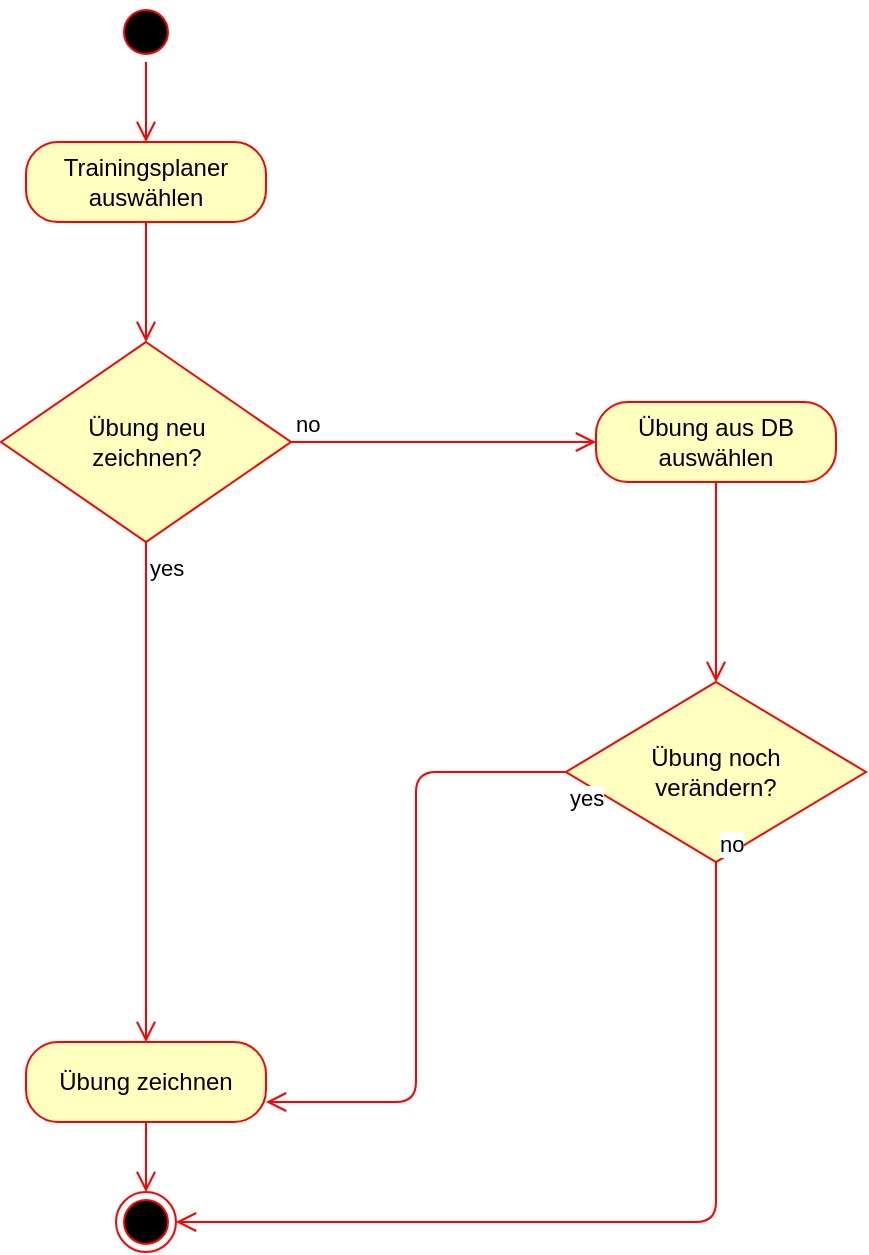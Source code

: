 <mxfile version="10.6.6" type="device"><diagram id="2eblBtLTz1YaL6fNycRf" name="Page-1"><mxGraphModel dx="974" dy="636" grid="1" gridSize="10" guides="1" tooltips="1" connect="1" arrows="1" fold="1" page="1" pageScale="1" pageWidth="3300" pageHeight="4681" math="0" shadow="0"><root><mxCell id="0"/><mxCell id="1" parent="0"/><mxCell id="m4I99FbHQHrp5A32CBIl-1" value="" style="ellipse;html=1;shape=startState;fillColor=#000000;strokeColor=#ff0000;" vertex="1" parent="1"><mxGeometry x="220" y="50" width="30" height="30" as="geometry"/></mxCell><mxCell id="m4I99FbHQHrp5A32CBIl-2" value="" style="edgeStyle=orthogonalEdgeStyle;html=1;verticalAlign=bottom;endArrow=open;endSize=8;strokeColor=#ff0000;" edge="1" source="m4I99FbHQHrp5A32CBIl-1" parent="1" target="m4I99FbHQHrp5A32CBIl-3"><mxGeometry relative="1" as="geometry"><mxPoint x="235" y="140" as="targetPoint"/></mxGeometry></mxCell><mxCell id="m4I99FbHQHrp5A32CBIl-3" value="Trainingsplaner auswählen" style="rounded=1;whiteSpace=wrap;html=1;arcSize=40;fontColor=#000000;fillColor=#ffffc0;strokeColor=#ff0000;" vertex="1" parent="1"><mxGeometry x="175" y="120" width="120" height="40" as="geometry"/></mxCell><mxCell id="m4I99FbHQHrp5A32CBIl-4" value="" style="edgeStyle=orthogonalEdgeStyle;html=1;verticalAlign=bottom;endArrow=open;endSize=8;strokeColor=#ff0000;" edge="1" source="m4I99FbHQHrp5A32CBIl-3" parent="1" target="m4I99FbHQHrp5A32CBIl-5"><mxGeometry relative="1" as="geometry"><mxPoint x="235" y="220" as="targetPoint"/></mxGeometry></mxCell><mxCell id="m4I99FbHQHrp5A32CBIl-5" value="Übung neu&lt;br&gt;zeichnen?" style="rhombus;whiteSpace=wrap;html=1;fillColor=#ffffc0;strokeColor=#ff0000;" vertex="1" parent="1"><mxGeometry x="162.5" y="220" width="145" height="100" as="geometry"/></mxCell><mxCell id="m4I99FbHQHrp5A32CBIl-6" value="no" style="edgeStyle=orthogonalEdgeStyle;html=1;align=left;verticalAlign=bottom;endArrow=open;endSize=8;strokeColor=#ff0000;" edge="1" source="m4I99FbHQHrp5A32CBIl-5" parent="1" target="m4I99FbHQHrp5A32CBIl-8"><mxGeometry x="-1" relative="1" as="geometry"><mxPoint x="410" y="270" as="targetPoint"/></mxGeometry></mxCell><mxCell id="m4I99FbHQHrp5A32CBIl-8" value="Übung aus DB&lt;br&gt;auswählen&lt;br&gt;" style="rounded=1;whiteSpace=wrap;html=1;arcSize=40;fontColor=#000000;fillColor=#ffffc0;strokeColor=#ff0000;" vertex="1" parent="1"><mxGeometry x="460" y="250" width="120" height="40" as="geometry"/></mxCell><mxCell id="m4I99FbHQHrp5A32CBIl-12" value="Übung noch&lt;br&gt;verändern?&lt;br&gt;" style="rhombus;whiteSpace=wrap;html=1;fillColor=#ffffc0;strokeColor=#ff0000;" vertex="1" parent="1"><mxGeometry x="445" y="390" width="150" height="90" as="geometry"/></mxCell><mxCell id="m4I99FbHQHrp5A32CBIl-13" value="no" style="edgeStyle=orthogonalEdgeStyle;html=1;align=left;verticalAlign=bottom;endArrow=open;endSize=8;strokeColor=#ff0000;entryX=1;entryY=0.5;entryDx=0;entryDy=0;" edge="1" source="m4I99FbHQHrp5A32CBIl-12" parent="1" target="m4I99FbHQHrp5A32CBIl-21"><mxGeometry x="-1" relative="1" as="geometry"><mxPoint x="800" y="435" as="targetPoint"/><Array as="points"><mxPoint x="520" y="660"/></Array></mxGeometry></mxCell><mxCell id="m4I99FbHQHrp5A32CBIl-14" value="yes" style="edgeStyle=orthogonalEdgeStyle;html=1;align=left;verticalAlign=top;endArrow=open;endSize=8;strokeColor=#ff0000;entryX=1;entryY=0.75;entryDx=0;entryDy=0;" edge="1" source="m4I99FbHQHrp5A32CBIl-12" parent="1" target="m4I99FbHQHrp5A32CBIl-17"><mxGeometry x="-1" relative="1" as="geometry"><mxPoint x="480" y="540" as="targetPoint"/></mxGeometry></mxCell><mxCell id="m4I99FbHQHrp5A32CBIl-15" value="" style="edgeStyle=orthogonalEdgeStyle;html=1;verticalAlign=bottom;endArrow=open;endSize=8;strokeColor=#ff0000;exitX=0.5;exitY=1;exitDx=0;exitDy=0;entryX=0.5;entryY=0;entryDx=0;entryDy=0;" edge="1" parent="1" source="m4I99FbHQHrp5A32CBIl-8" target="m4I99FbHQHrp5A32CBIl-12"><mxGeometry relative="1" as="geometry"><mxPoint x="245" y="230" as="targetPoint"/><mxPoint x="245" y="170" as="sourcePoint"/></mxGeometry></mxCell><mxCell id="m4I99FbHQHrp5A32CBIl-16" value="yes" style="edgeStyle=orthogonalEdgeStyle;html=1;align=left;verticalAlign=top;endArrow=open;endSize=8;strokeColor=#ff0000;exitX=0.5;exitY=1;exitDx=0;exitDy=0;" edge="1" parent="1" source="m4I99FbHQHrp5A32CBIl-5" target="m4I99FbHQHrp5A32CBIl-17"><mxGeometry x="-1" relative="1" as="geometry"><mxPoint x="235" y="420" as="targetPoint"/><mxPoint x="530" y="490" as="sourcePoint"/></mxGeometry></mxCell><mxCell id="m4I99FbHQHrp5A32CBIl-17" value="Übung zeichnen" style="rounded=1;whiteSpace=wrap;html=1;arcSize=40;fontColor=#000000;fillColor=#ffffc0;strokeColor=#ff0000;" vertex="1" parent="1"><mxGeometry x="175" y="570" width="120" height="40" as="geometry"/></mxCell><mxCell id="m4I99FbHQHrp5A32CBIl-18" value="" style="edgeStyle=orthogonalEdgeStyle;html=1;verticalAlign=bottom;endArrow=open;endSize=8;strokeColor=#ff0000;" edge="1" source="m4I99FbHQHrp5A32CBIl-17" parent="1" target="m4I99FbHQHrp5A32CBIl-21"><mxGeometry relative="1" as="geometry"><mxPoint x="235" y="660" as="targetPoint"/></mxGeometry></mxCell><mxCell id="m4I99FbHQHrp5A32CBIl-21" value="" style="ellipse;html=1;shape=endState;fillColor=#000000;strokeColor=#ff0000;" vertex="1" parent="1"><mxGeometry x="220" y="645" width="30" height="30" as="geometry"/></mxCell></root></mxGraphModel></diagram></mxfile>